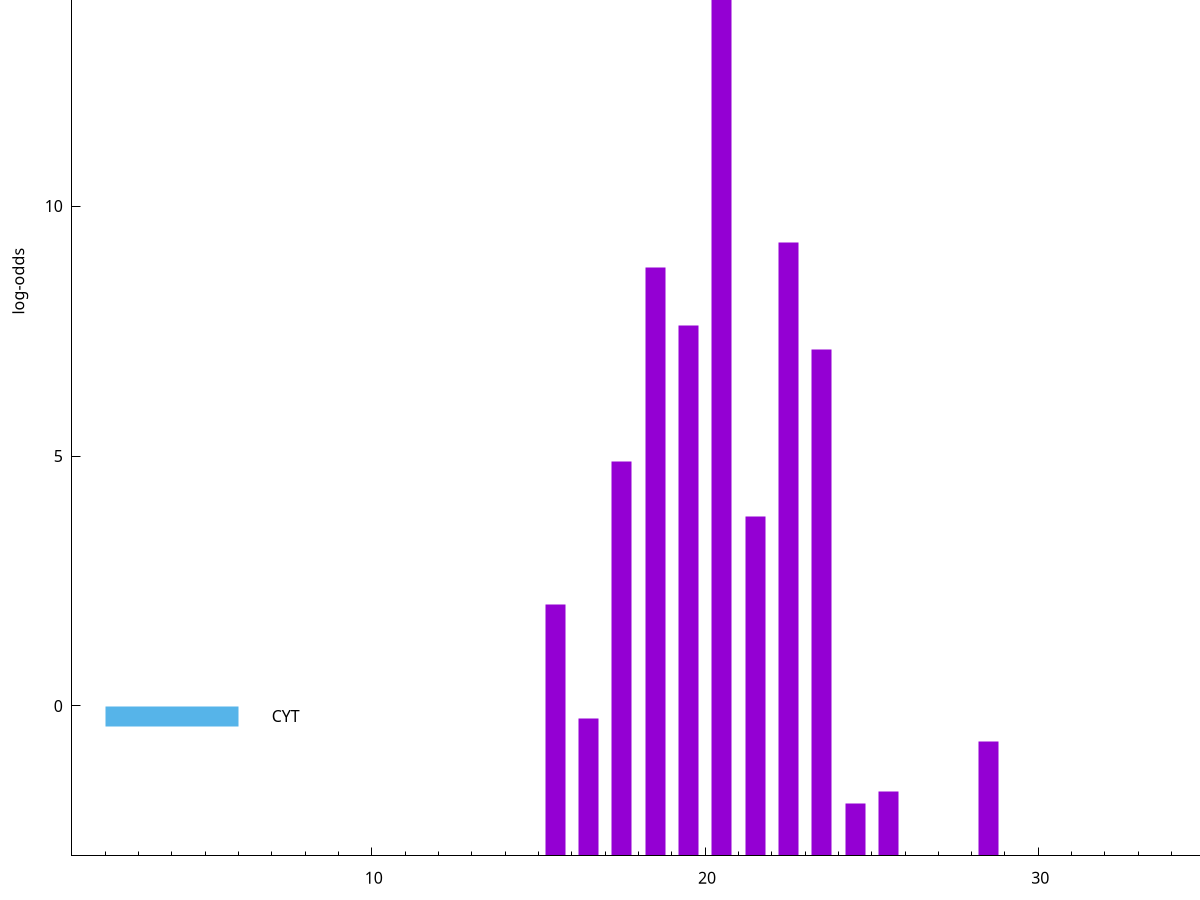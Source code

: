 set title "LipoP predictions for SRR4065679.gff"
set size 2., 1.4
set xrange [1:70] 
set mxtics 10
set yrange [-3:20]
set y2range [0:23]
set ylabel "log-odds"
set term postscript eps color solid "Helvetica" 30
set output "SRR4065679.gff23.eps"
set arrow from 2,15.9158 to 6,15.9158 nohead lt 1 lw 20
set label "SpI" at 7,15.9158
set arrow from 2,-0.200913 to 6,-0.200913 nohead lt 3 lw 20
set label "CYT" at 7,-0.200913
set arrow from 2,15.9158 to 6,15.9158 nohead lt 1 lw 20
set label "SpI" at 7,15.9158
# NOTE: The scores below are the log-odds scores with the threshold
# NOTE: subtracted (a hack to make gnuplot make the histogram all
# NOTE: look nice).
plot "-" axes x1y2 title "" with impulses lt 1 lw 20
20.500000 18.881800
22.500000 12.269100
18.500000 11.774800
19.500000 10.605360
23.500000 10.132480
17.500000 7.898610
21.500000 6.783170
15.500000 5.025420
16.500000 2.753793
28.500000 2.280098
25.500000 1.285080
24.500000 1.055510
e
exit
